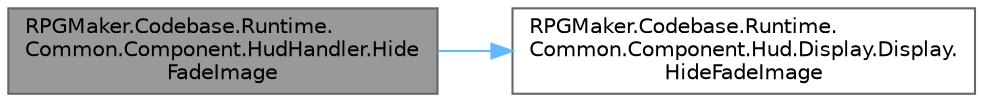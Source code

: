 digraph "RPGMaker.Codebase.Runtime.Common.Component.HudHandler.HideFadeImage"
{
 // LATEX_PDF_SIZE
  bgcolor="transparent";
  edge [fontname=Helvetica,fontsize=10,labelfontname=Helvetica,labelfontsize=10];
  node [fontname=Helvetica,fontsize=10,shape=box,height=0.2,width=0.4];
  rankdir="LR";
  Node1 [id="Node000001",label="RPGMaker.Codebase.Runtime.\lCommon.Component.HudHandler.Hide\lFadeImage",height=0.2,width=0.4,color="gray40", fillcolor="grey60", style="filled", fontcolor="black",tooltip="😁 隠しフェード画像"];
  Node1 -> Node2 [id="edge1_Node000001_Node000002",color="steelblue1",style="solid",tooltip=" "];
  Node2 [id="Node000002",label="RPGMaker.Codebase.Runtime.\lCommon.Component.Hud.Display.Display.\lHideFadeImage",height=0.2,width=0.4,color="grey40", fillcolor="white", style="filled",URL="$d3/dde/class_r_p_g_maker_1_1_codebase_1_1_runtime_1_1_common_1_1_component_1_1_hud_1_1_display_1_1_display.html#a120fc1c0b9c8b977335ff406d4b3b65f",tooltip="😁 フェードイメージの透明度を上げて非表示にする"];
}

